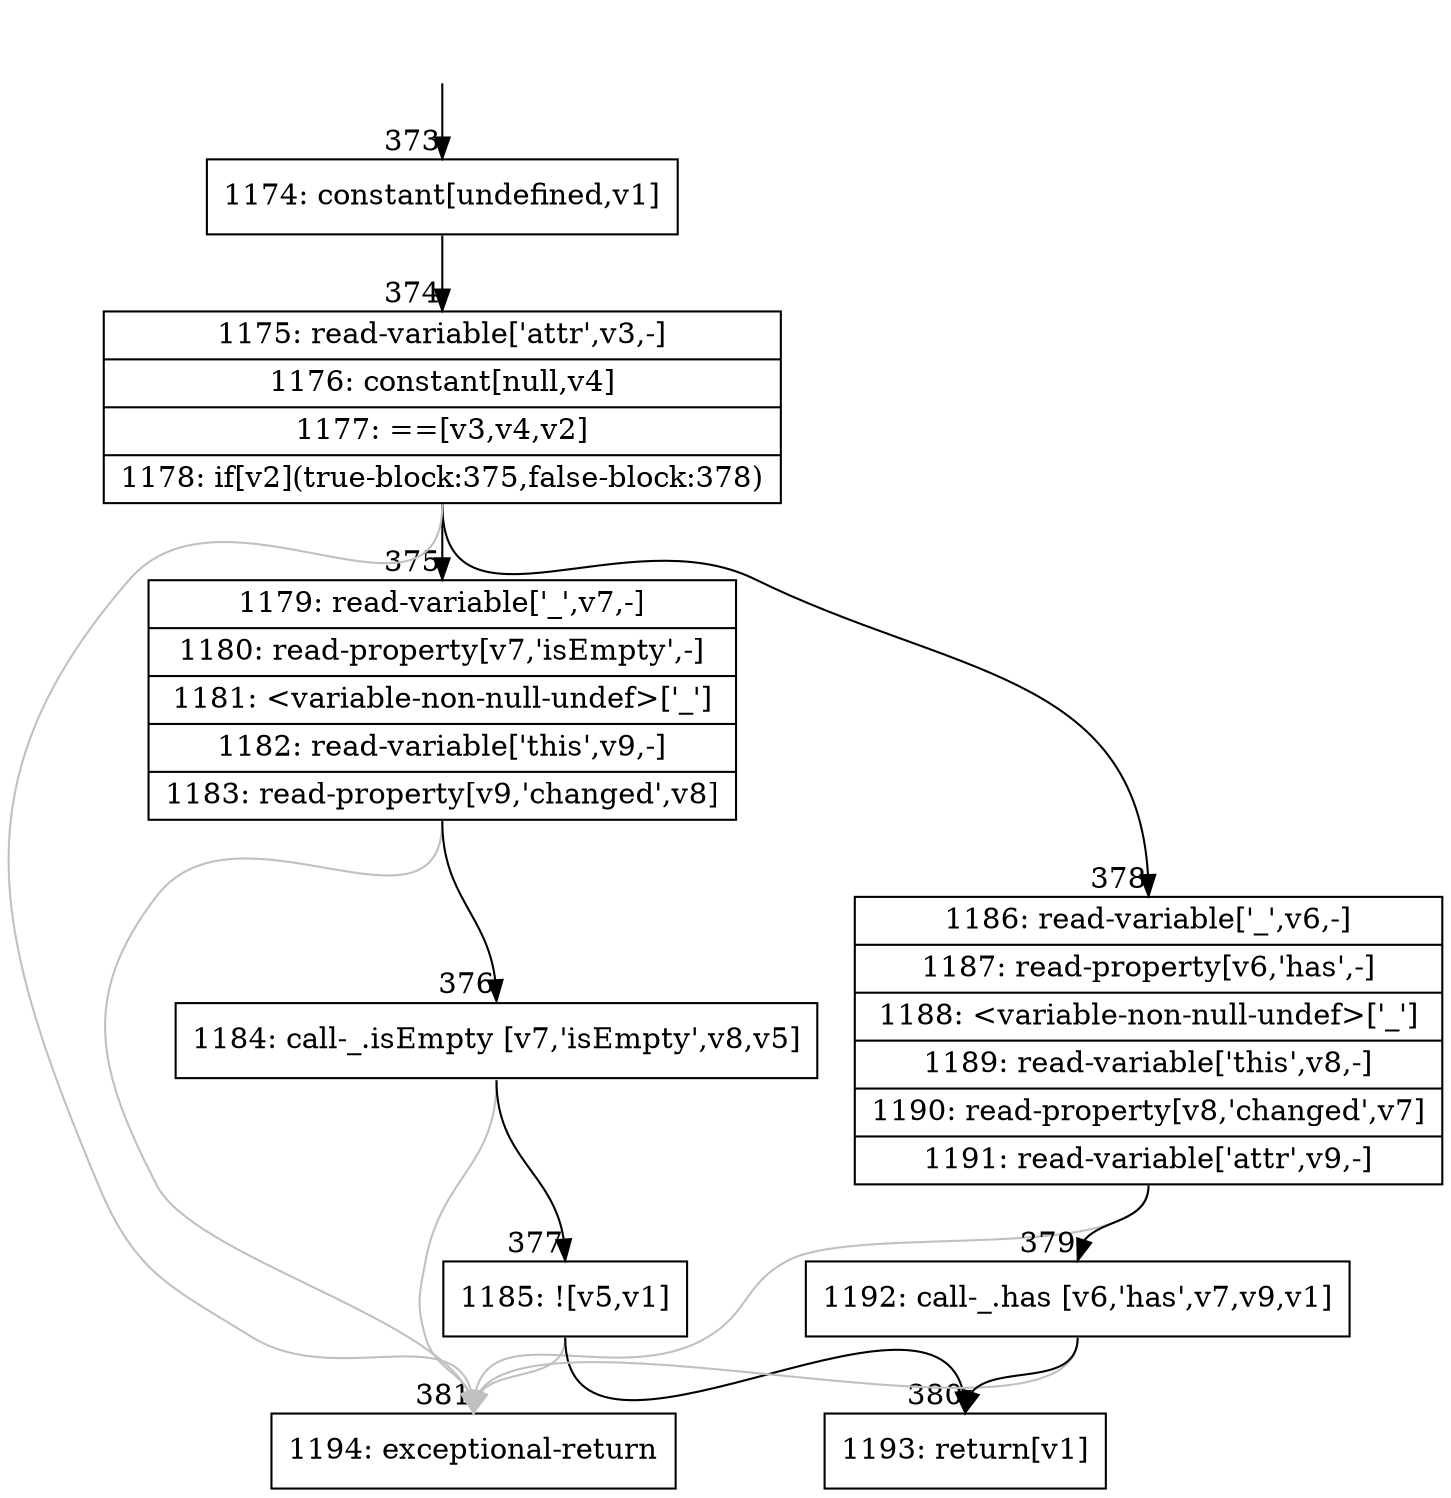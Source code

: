 digraph {
rankdir="TD"
BB_entry25[shape=none,label=""];
BB_entry25 -> BB373 [tailport=s, headport=n, headlabel="    373"]
BB373 [shape=record label="{1174: constant[undefined,v1]}" ] 
BB373 -> BB374 [tailport=s, headport=n, headlabel="      374"]
BB374 [shape=record label="{1175: read-variable['attr',v3,-]|1176: constant[null,v4]|1177: ==[v3,v4,v2]|1178: if[v2](true-block:375,false-block:378)}" ] 
BB374 -> BB375 [tailport=s, headport=n, headlabel="      375"]
BB374 -> BB378 [tailport=s, headport=n, headlabel="      378"]
BB374 -> BB381 [tailport=s, headport=n, color=gray, headlabel="      381"]
BB375 [shape=record label="{1179: read-variable['_',v7,-]|1180: read-property[v7,'isEmpty',-]|1181: \<variable-non-null-undef\>['_']|1182: read-variable['this',v9,-]|1183: read-property[v9,'changed',v8]}" ] 
BB375 -> BB376 [tailport=s, headport=n, headlabel="      376"]
BB375 -> BB381 [tailport=s, headport=n, color=gray]
BB376 [shape=record label="{1184: call-_.isEmpty [v7,'isEmpty',v8,v5]}" ] 
BB376 -> BB377 [tailport=s, headport=n, headlabel="      377"]
BB376 -> BB381 [tailport=s, headport=n, color=gray]
BB377 [shape=record label="{1185: ![v5,v1]}" ] 
BB377 -> BB380 [tailport=s, headport=n, headlabel="      380"]
BB377 -> BB381 [tailport=s, headport=n, color=gray]
BB378 [shape=record label="{1186: read-variable['_',v6,-]|1187: read-property[v6,'has',-]|1188: \<variable-non-null-undef\>['_']|1189: read-variable['this',v8,-]|1190: read-property[v8,'changed',v7]|1191: read-variable['attr',v9,-]}" ] 
BB378 -> BB379 [tailport=s, headport=n, headlabel="      379"]
BB378 -> BB381 [tailport=s, headport=n, color=gray]
BB379 [shape=record label="{1192: call-_.has [v6,'has',v7,v9,v1]}" ] 
BB379 -> BB380 [tailport=s, headport=n]
BB379 -> BB381 [tailport=s, headport=n, color=gray]
BB380 [shape=record label="{1193: return[v1]}" ] 
BB381 [shape=record label="{1194: exceptional-return}" ] 
//#$~ 395
}
